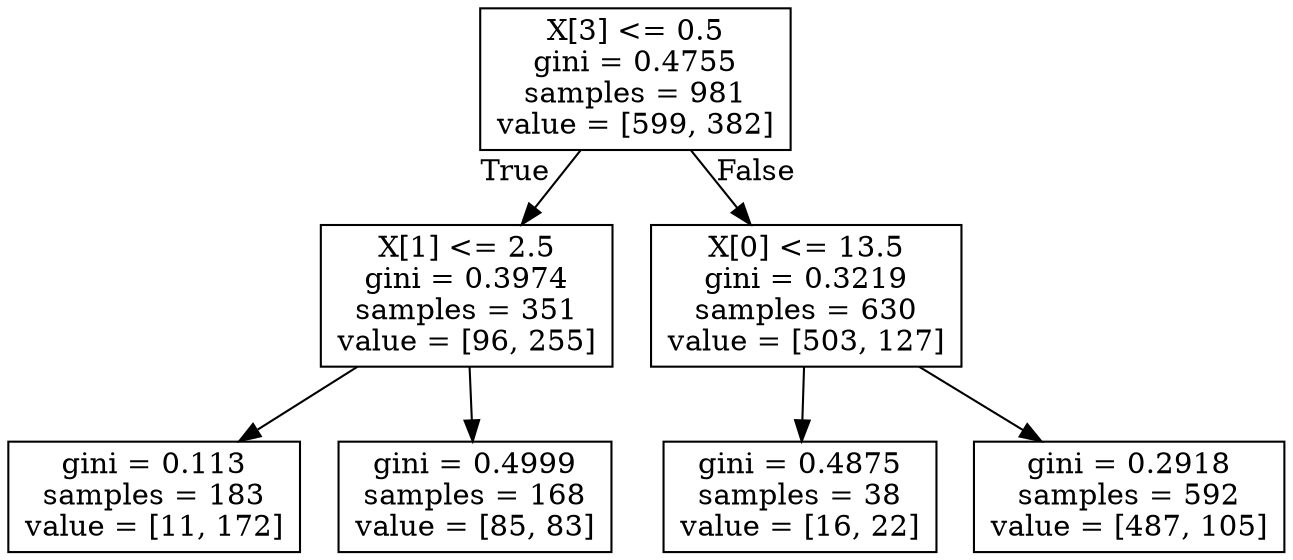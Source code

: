 digraph Tree {
node [shape=box] ;
0 [label="X[3] <= 0.5\ngini = 0.4755\nsamples = 981\nvalue = [599, 382]"] ;
1 [label="X[1] <= 2.5\ngini = 0.3974\nsamples = 351\nvalue = [96, 255]"] ;
0 -> 1 [labeldistance=2.5, labelangle=45, headlabel="True"] ;
2 [label="gini = 0.113\nsamples = 183\nvalue = [11, 172]"] ;
1 -> 2 ;
3 [label="gini = 0.4999\nsamples = 168\nvalue = [85, 83]"] ;
1 -> 3 ;
4 [label="X[0] <= 13.5\ngini = 0.3219\nsamples = 630\nvalue = [503, 127]"] ;
0 -> 4 [labeldistance=2.5, labelangle=-45, headlabel="False"] ;
5 [label="gini = 0.4875\nsamples = 38\nvalue = [16, 22]"] ;
4 -> 5 ;
6 [label="gini = 0.2918\nsamples = 592\nvalue = [487, 105]"] ;
4 -> 6 ;
}